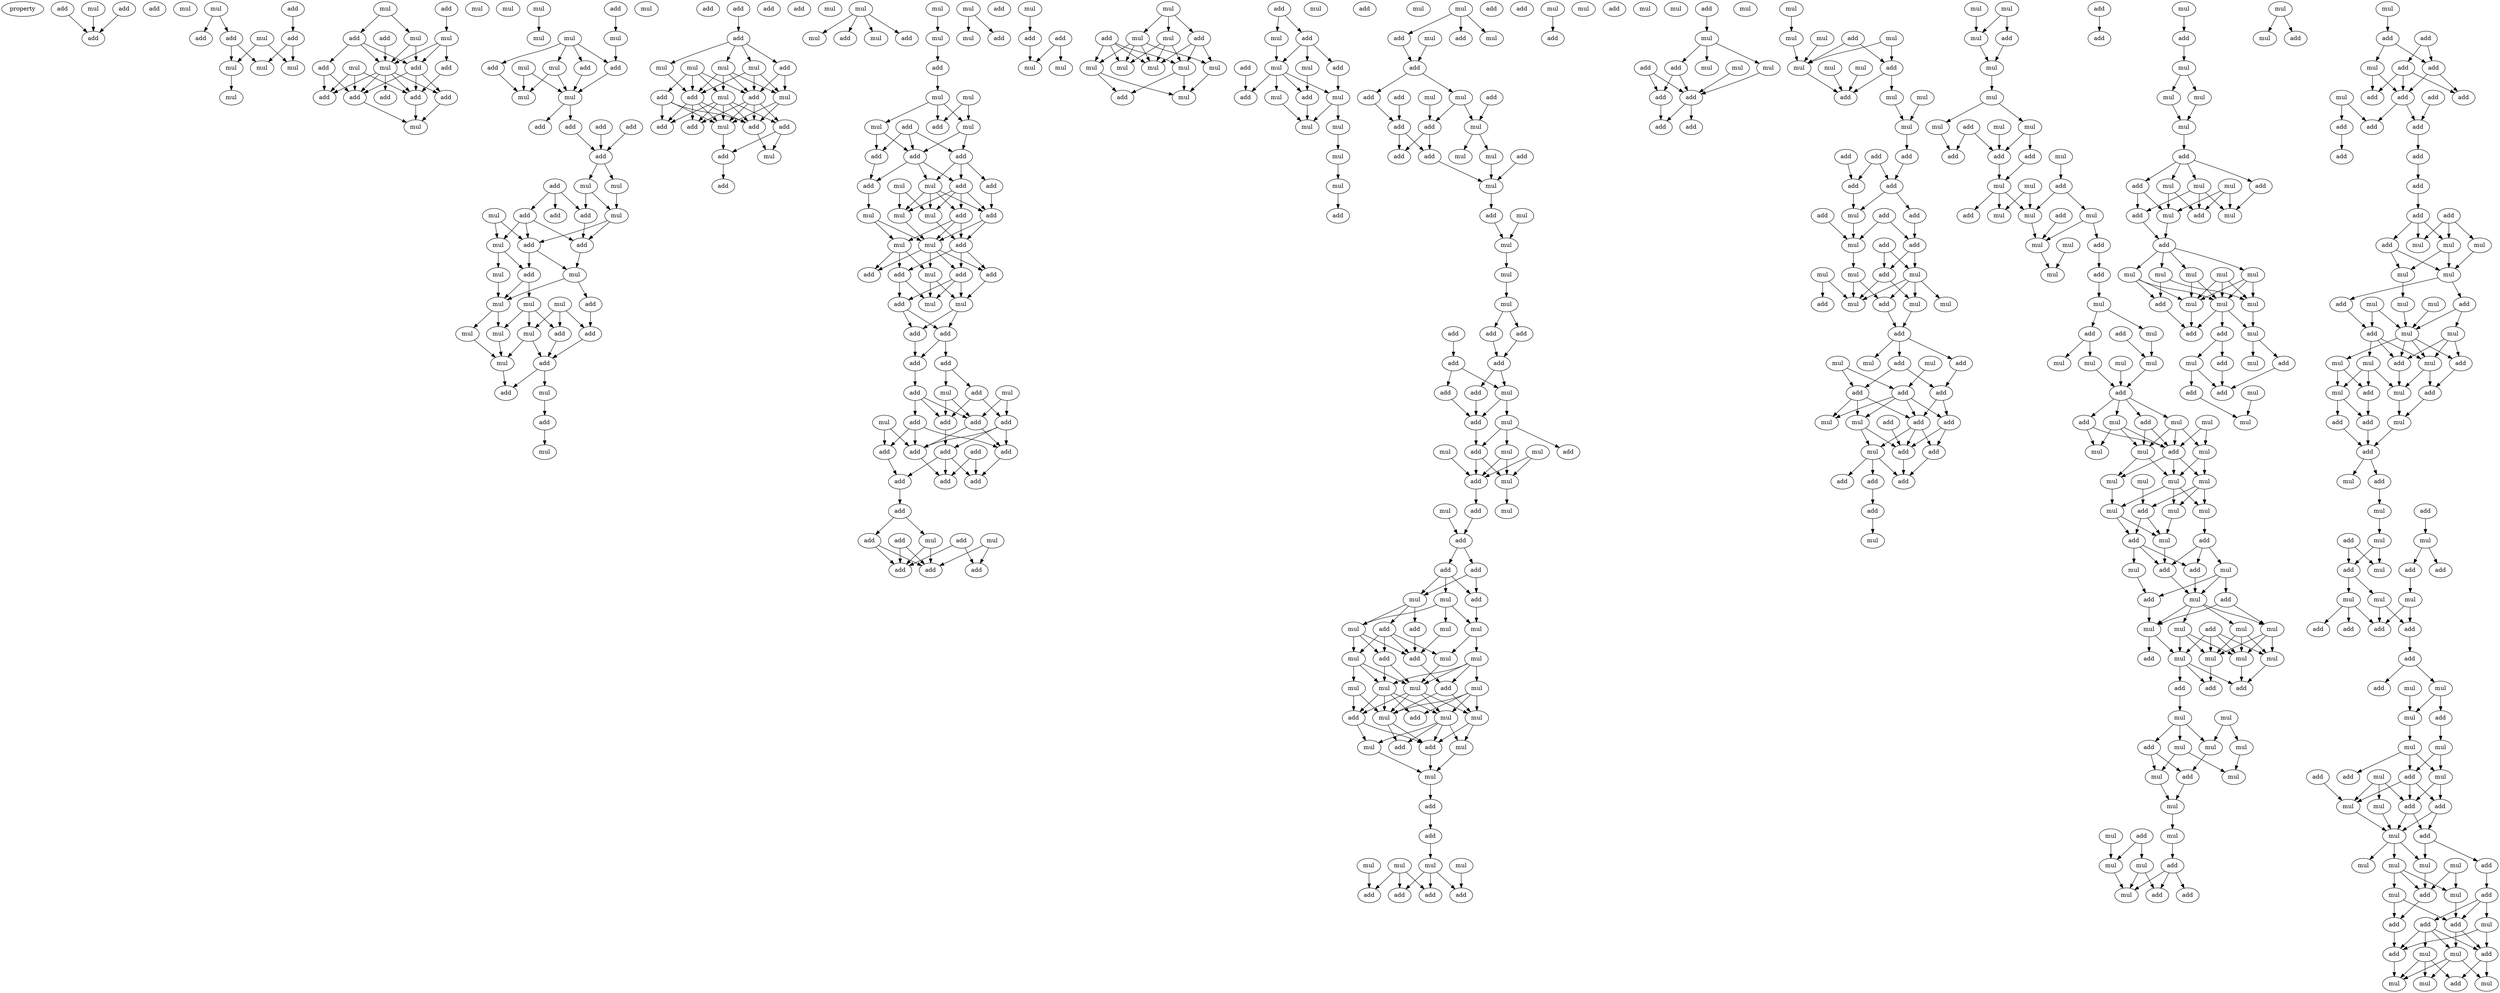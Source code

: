 digraph {
    node [fontcolor=black]
    property [mul=2,lf=1.3]
    0 [ label = add ];
    1 [ label = mul ];
    2 [ label = add ];
    3 [ label = add ];
    4 [ label = mul ];
    5 [ label = add ];
    6 [ label = mul ];
    7 [ label = add ];
    8 [ label = add ];
    9 [ label = add ];
    10 [ label = mul ];
    11 [ label = add ];
    12 [ label = mul ];
    13 [ label = mul ];
    14 [ label = mul ];
    15 [ label = mul ];
    16 [ label = add ];
    17 [ label = mul ];
    18 [ label = add ];
    19 [ label = add ];
    20 [ label = mul ];
    21 [ label = mul ];
    22 [ label = mul ];
    23 [ label = add ];
    24 [ label = add ];
    25 [ label = mul ];
    26 [ label = add ];
    27 [ label = add ];
    28 [ label = add ];
    29 [ label = add ];
    30 [ label = add ];
    31 [ label = add ];
    32 [ label = mul ];
    33 [ label = mul ];
    34 [ label = mul ];
    35 [ label = mul ];
    36 [ label = mul ];
    37 [ label = add ];
    38 [ label = mul ];
    39 [ label = mul ];
    40 [ label = add ];
    41 [ label = add ];
    42 [ label = add ];
    43 [ label = mul ];
    44 [ label = mul ];
    45 [ label = mul ];
    46 [ label = mul ];
    47 [ label = add ];
    48 [ label = add ];
    49 [ label = add ];
    50 [ label = add ];
    51 [ label = add ];
    52 [ label = add ];
    53 [ label = mul ];
    54 [ label = mul ];
    55 [ label = add ];
    56 [ label = mul ];
    57 [ label = mul ];
    58 [ label = add ];
    59 [ label = add ];
    60 [ label = mul ];
    61 [ label = add ];
    62 [ label = add ];
    63 [ label = mul ];
    64 [ label = add ];
    65 [ label = mul ];
    66 [ label = mul ];
    67 [ label = mul ];
    68 [ label = mul ];
    69 [ label = mul ];
    70 [ label = add ];
    71 [ label = add ];
    72 [ label = mul ];
    73 [ label = add ];
    74 [ label = mul ];
    75 [ label = mul ];
    76 [ label = mul ];
    77 [ label = add ];
    78 [ label = add ];
    79 [ label = mul ];
    80 [ label = add ];
    81 [ label = add ];
    82 [ label = add ];
    83 [ label = add ];
    84 [ label = mul ];
    85 [ label = add ];
    86 [ label = mul ];
    87 [ label = add ];
    88 [ label = add ];
    89 [ label = mul ];
    90 [ label = mul ];
    91 [ label = mul ];
    92 [ label = mul ];
    93 [ label = add ];
    94 [ label = mul ];
    95 [ label = add ];
    96 [ label = add ];
    97 [ label = mul ];
    98 [ label = mul ];
    99 [ label = add ];
    100 [ label = add ];
    101 [ label = add ];
    102 [ label = add ];
    103 [ label = add ];
    104 [ label = mul ];
    105 [ label = add ];
    106 [ label = mul ];
    107 [ label = mul ];
    108 [ label = add ];
    109 [ label = mul ];
    110 [ label = mul ];
    111 [ label = add ];
    112 [ label = mul ];
    113 [ label = mul ];
    114 [ label = mul ];
    115 [ label = add ];
    116 [ label = add ];
    117 [ label = mul ];
    118 [ label = mul ];
    119 [ label = mul ];
    120 [ label = add ];
    121 [ label = mul ];
    122 [ label = add ];
    123 [ label = add ];
    124 [ label = add ];
    125 [ label = add ];
    126 [ label = mul ];
    127 [ label = mul ];
    128 [ label = add ];
    129 [ label = add ];
    130 [ label = add ];
    131 [ label = add ];
    132 [ label = add ];
    133 [ label = mul ];
    134 [ label = mul ];
    135 [ label = mul ];
    136 [ label = mul ];
    137 [ label = add ];
    138 [ label = mul ];
    139 [ label = add ];
    140 [ label = mul ];
    141 [ label = add ];
    142 [ label = add ];
    143 [ label = add ];
    144 [ label = mul ];
    145 [ label = add ];
    146 [ label = mul ];
    147 [ label = add ];
    148 [ label = add ];
    149 [ label = add ];
    150 [ label = add ];
    151 [ label = add ];
    152 [ label = mul ];
    153 [ label = add ];
    154 [ label = add ];
    155 [ label = mul ];
    156 [ label = add ];
    157 [ label = add ];
    158 [ label = add ];
    159 [ label = mul ];
    160 [ label = add ];
    161 [ label = add ];
    162 [ label = add ];
    163 [ label = add ];
    164 [ label = add ];
    165 [ label = add ];
    166 [ label = add ];
    167 [ label = add ];
    168 [ label = add ];
    169 [ label = add ];
    170 [ label = add ];
    171 [ label = add ];
    172 [ label = mul ];
    173 [ label = mul ];
    174 [ label = add ];
    175 [ label = add ];
    176 [ label = add ];
    177 [ label = add ];
    178 [ label = mul ];
    179 [ label = add ];
    180 [ label = add ];
    181 [ label = mul ];
    182 [ label = mul ];
    183 [ label = mul ];
    184 [ label = add ];
    185 [ label = add ];
    186 [ label = mul ];
    187 [ label = mul ];
    188 [ label = mul ];
    189 [ label = mul ];
    190 [ label = mul ];
    191 [ label = mul ];
    192 [ label = mul ];
    193 [ label = add ];
    194 [ label = mul ];
    195 [ label = add ];
    196 [ label = mul ];
    197 [ label = add ];
    198 [ label = mul ];
    199 [ label = mul ];
    200 [ label = mul ];
    201 [ label = add ];
    202 [ label = add ];
    203 [ label = add ];
    204 [ label = add ];
    205 [ label = mul ];
    206 [ label = mul ];
    207 [ label = add ];
    208 [ label = mul ];
    209 [ label = mul ];
    210 [ label = mul ];
    211 [ label = mul ];
    212 [ label = mul ];
    213 [ label = add ];
    214 [ label = mul ];
    215 [ label = add ];
    216 [ label = add ];
    217 [ label = mul ];
    218 [ label = mul ];
    219 [ label = add ];
    220 [ label = add ];
    221 [ label = add ];
    222 [ label = mul ];
    223 [ label = mul ];
    224 [ label = add ];
    225 [ label = add ];
    226 [ label = add ];
    227 [ label = mul ];
    228 [ label = mul ];
    229 [ label = add ];
    230 [ label = mul ];
    231 [ label = add ];
    232 [ label = add ];
    233 [ label = mul ];
    234 [ label = add ];
    235 [ label = mul ];
    236 [ label = mul ];
    237 [ label = add ];
    238 [ label = add ];
    239 [ label = mul ];
    240 [ label = mul ];
    241 [ label = add ];
    242 [ label = add ];
    243 [ label = mul ];
    244 [ label = add ];
    245 [ label = mul ];
    246 [ label = add ];
    247 [ label = add ];
    248 [ label = add ];
    249 [ label = mul ];
    250 [ label = add ];
    251 [ label = add ];
    252 [ label = add ];
    253 [ label = mul ];
    254 [ label = mul ];
    255 [ label = mul ];
    256 [ label = add ];
    257 [ label = mul ];
    258 [ label = add ];
    259 [ label = add ];
    260 [ label = mul ];
    261 [ label = add ];
    262 [ label = add ];
    263 [ label = mul ];
    264 [ label = mul ];
    265 [ label = add ];
    266 [ label = add ];
    267 [ label = add ];
    268 [ label = mul ];
    269 [ label = mul ];
    270 [ label = add ];
    271 [ label = mul ];
    272 [ label = mul ];
    273 [ label = add ];
    274 [ label = add ];
    275 [ label = mul ];
    276 [ label = mul ];
    277 [ label = mul ];
    278 [ label = mul ];
    279 [ label = mul ];
    280 [ label = add ];
    281 [ label = add ];
    282 [ label = mul ];
    283 [ label = mul ];
    284 [ label = mul ];
    285 [ label = add ];
    286 [ label = mul ];
    287 [ label = add ];
    288 [ label = mul ];
    289 [ label = mul ];
    290 [ label = mul ];
    291 [ label = add ];
    292 [ label = mul ];
    293 [ label = add ];
    294 [ label = mul ];
    295 [ label = add ];
    296 [ label = mul ];
    297 [ label = mul ];
    298 [ label = add ];
    299 [ label = add ];
    300 [ label = mul ];
    301 [ label = mul ];
    302 [ label = mul ];
    303 [ label = mul ];
    304 [ label = add ];
    305 [ label = add ];
    306 [ label = add ];
    307 [ label = add ];
    308 [ label = add ];
    309 [ label = mul ];
    310 [ label = add ];
    311 [ label = mul ];
    312 [ label = add ];
    313 [ label = mul ];
    314 [ label = mul ];
    315 [ label = add ];
    316 [ label = add ];
    317 [ label = add ];
    318 [ label = add ];
    319 [ label = mul ];
    320 [ label = mul ];
    321 [ label = mul ];
    322 [ label = add ];
    323 [ label = mul ];
    324 [ label = mul ];
    325 [ label = add ];
    326 [ label = mul ];
    327 [ label = mul ];
    328 [ label = mul ];
    329 [ label = mul ];
    330 [ label = add ];
    331 [ label = mul ];
    332 [ label = mul ];
    333 [ label = add ];
    334 [ label = add ];
    335 [ label = add ];
    336 [ label = add ];
    337 [ label = add ];
    338 [ label = add ];
    339 [ label = add ];
    340 [ label = mul ];
    341 [ label = add ];
    342 [ label = mul ];
    343 [ label = add ];
    344 [ label = add ];
    345 [ label = mul ];
    346 [ label = mul ];
    347 [ label = add ];
    348 [ label = mul ];
    349 [ label = mul ];
    350 [ label = mul ];
    351 [ label = add ];
    352 [ label = mul ];
    353 [ label = add ];
    354 [ label = add ];
    355 [ label = mul ];
    356 [ label = mul ];
    357 [ label = add ];
    358 [ label = mul ];
    359 [ label = add ];
    360 [ label = add ];
    361 [ label = add ];
    362 [ label = add ];
    363 [ label = mul ];
    364 [ label = mul ];
    365 [ label = add ];
    366 [ label = add ];
    367 [ label = add ];
    368 [ label = add ];
    369 [ label = add ];
    370 [ label = mul ];
    371 [ label = add ];
    372 [ label = add ];
    373 [ label = add ];
    374 [ label = add ];
    375 [ label = mul ];
    376 [ label = mul ];
    377 [ label = mul ];
    378 [ label = add ];
    379 [ label = mul ];
    380 [ label = mul ];
    381 [ label = mul ];
    382 [ label = mul ];
    383 [ label = add ];
    384 [ label = mul ];
    385 [ label = mul ];
    386 [ label = add ];
    387 [ label = add ];
    388 [ label = mul ];
    389 [ label = add ];
    390 [ label = mul ];
    391 [ label = mul ];
    392 [ label = add ];
    393 [ label = add ];
    394 [ label = add ];
    395 [ label = mul ];
    396 [ label = mul ];
    397 [ label = mul ];
    398 [ label = add ];
    399 [ label = mul ];
    400 [ label = mul ];
    401 [ label = add ];
    402 [ label = mul ];
    403 [ label = mul ];
    404 [ label = mul ];
    405 [ label = add ];
    406 [ label = add ];
    407 [ label = mul ];
    408 [ label = mul ];
    409 [ label = mul ];
    410 [ label = mul ];
    411 [ label = add ];
    412 [ label = mul ];
    413 [ label = add ];
    414 [ label = mul ];
    415 [ label = add ];
    416 [ label = mul ];
    417 [ label = mul ];
    418 [ label = mul ];
    419 [ label = add ];
    420 [ label = mul ];
    421 [ label = mul ];
    422 [ label = mul ];
    423 [ label = mul ];
    424 [ label = mul ];
    425 [ label = add ];
    426 [ label = mul ];
    427 [ label = mul ];
    428 [ label = mul ];
    429 [ label = add ];
    430 [ label = add ];
    431 [ label = mul ];
    432 [ label = mul ];
    433 [ label = add ];
    434 [ label = mul ];
    435 [ label = add ];
    436 [ label = add ];
    437 [ label = mul ];
    438 [ label = add ];
    439 [ label = mul ];
    440 [ label = mul ];
    441 [ label = add ];
    442 [ label = mul ];
    443 [ label = mul ];
    444 [ label = mul ];
    445 [ label = mul ];
    446 [ label = mul ];
    447 [ label = mul ];
    448 [ label = add ];
    449 [ label = add ];
    450 [ label = add ];
    451 [ label = add ];
    452 [ label = mul ];
    453 [ label = mul ];
    454 [ label = mul ];
    455 [ label = add ];
    456 [ label = add ];
    457 [ label = mul ];
    458 [ label = mul ];
    459 [ label = add ];
    460 [ label = add ];
    461 [ label = mul ];
    462 [ label = mul ];
    463 [ label = mul ];
    464 [ label = mul ];
    465 [ label = mul ];
    466 [ label = add ];
    467 [ label = add ];
    468 [ label = mul ];
    469 [ label = mul ];
    470 [ label = mul ];
    471 [ label = add ];
    472 [ label = add ];
    473 [ label = mul ];
    474 [ label = add ];
    475 [ label = mul ];
    476 [ label = mul ];
    477 [ label = mul ];
    478 [ label = mul ];
    479 [ label = mul ];
    480 [ label = mul ];
    481 [ label = add ];
    482 [ label = add ];
    483 [ label = mul ];
    484 [ label = mul ];
    485 [ label = mul ];
    486 [ label = add ];
    487 [ label = add ];
    488 [ label = mul ];
    489 [ label = add ];
    490 [ label = add ];
    491 [ label = mul ];
    492 [ label = add ];
    493 [ label = mul ];
    494 [ label = mul ];
    495 [ label = mul ];
    496 [ label = mul ];
    497 [ label = mul ];
    498 [ label = mul ];
    499 [ label = mul ];
    500 [ label = mul ];
    501 [ label = add ];
    502 [ label = add ];
    503 [ label = mul ];
    504 [ label = add ];
    505 [ label = add ];
    506 [ label = mul ];
    507 [ label = add ];
    508 [ label = mul ];
    509 [ label = add ];
    510 [ label = mul ];
    511 [ label = add ];
    512 [ label = mul ];
    513 [ label = mul ];
    514 [ label = add ];
    515 [ label = add ];
    516 [ label = mul ];
    517 [ label = add ];
    518 [ label = add ];
    519 [ label = add ];
    520 [ label = add ];
    521 [ label = add ];
    522 [ label = add ];
    523 [ label = mul ];
    524 [ label = add ];
    525 [ label = add ];
    526 [ label = add ];
    527 [ label = add ];
    528 [ label = add ];
    529 [ label = add ];
    530 [ label = add ];
    531 [ label = add ];
    532 [ label = mul ];
    533 [ label = add ];
    534 [ label = mul ];
    535 [ label = mul ];
    536 [ label = mul ];
    537 [ label = mul ];
    538 [ label = mul ];
    539 [ label = add ];
    540 [ label = mul ];
    541 [ label = add ];
    542 [ label = mul ];
    543 [ label = mul ];
    544 [ label = add ];
    545 [ label = mul ];
    546 [ label = add ];
    547 [ label = mul ];
    548 [ label = add ];
    549 [ label = mul ];
    550 [ label = mul ];
    551 [ label = add ];
    552 [ label = mul ];
    553 [ label = mul ];
    554 [ label = add ];
    555 [ label = add ];
    556 [ label = add ];
    557 [ label = mul ];
    558 [ label = add ];
    559 [ label = mul ];
    560 [ label = add ];
    561 [ label = mul ];
    562 [ label = add ];
    563 [ label = mul ];
    564 [ label = add ];
    565 [ label = mul ];
    566 [ label = add ];
    567 [ label = add ];
    568 [ label = mul ];
    569 [ label = add ];
    570 [ label = mul ];
    571 [ label = mul ];
    572 [ label = mul ];
    573 [ label = add ];
    574 [ label = add ];
    575 [ label = add ];
    576 [ label = add ];
    577 [ label = add ];
    578 [ label = mul ];
    579 [ label = mul ];
    580 [ label = add ];
    581 [ label = add ];
    582 [ label = mul ];
    583 [ label = mul ];
    584 [ label = mul ];
    585 [ label = add ];
    586 [ label = mul ];
    587 [ label = mul ];
    588 [ label = add ];
    589 [ label = add ];
    590 [ label = add ];
    591 [ label = mul ];
    592 [ label = mul ];
    593 [ label = add ];
    594 [ label = mul ];
    595 [ label = add ];
    596 [ label = mul ];
    597 [ label = mul ];
    598 [ label = mul ];
    599 [ label = mul ];
    600 [ label = add ];
    601 [ label = add ];
    602 [ label = mul ];
    603 [ label = mul ];
    604 [ label = add ];
    605 [ label = add ];
    606 [ label = add ];
    607 [ label = add ];
    608 [ label = mul ];
    609 [ label = add ];
    610 [ label = mul ];
    611 [ label = add ];
    612 [ label = mul ];
    613 [ label = add ];
    614 [ label = mul ];
    615 [ label = mul ];
    616 [ label = mul ];
    0 -> 5 [ name = 0 ];
    1 -> 5 [ name = 1 ];
    2 -> 5 [ name = 2 ];
    6 -> 8 [ name = 3 ];
    6 -> 11 [ name = 4 ];
    7 -> 9 [ name = 5 ];
    8 -> 13 [ name = 6 ];
    8 -> 14 [ name = 7 ];
    9 -> 12 [ name = 8 ];
    9 -> 13 [ name = 9 ];
    10 -> 12 [ name = 10 ];
    10 -> 14 [ name = 11 ];
    14 -> 15 [ name = 12 ];
    16 -> 21 [ name = 13 ];
    17 -> 19 [ name = 14 ];
    17 -> 20 [ name = 15 ];
    18 -> 25 [ name = 16 ];
    19 -> 24 [ name = 17 ];
    19 -> 25 [ name = 18 ];
    19 -> 26 [ name = 19 ];
    20 -> 24 [ name = 20 ];
    20 -> 25 [ name = 21 ];
    21 -> 23 [ name = 22 ];
    21 -> 24 [ name = 23 ];
    21 -> 25 [ name = 24 ];
    22 -> 27 [ name = 25 ];
    22 -> 28 [ name = 26 ];
    22 -> 31 [ name = 27 ];
    23 -> 31 [ name = 28 ];
    24 -> 28 [ name = 29 ];
    24 -> 30 [ name = 30 ];
    24 -> 31 [ name = 31 ];
    25 -> 27 [ name = 32 ];
    25 -> 28 [ name = 33 ];
    25 -> 29 [ name = 34 ];
    25 -> 30 [ name = 35 ];
    25 -> 31 [ name = 36 ];
    26 -> 27 [ name = 37 ];
    26 -> 28 [ name = 38 ];
    28 -> 32 [ name = 39 ];
    30 -> 32 [ name = 40 ];
    31 -> 32 [ name = 41 ];
    35 -> 36 [ name = 42 ];
    37 -> 39 [ name = 43 ];
    38 -> 40 [ name = 44 ];
    38 -> 41 [ name = 45 ];
    38 -> 42 [ name = 46 ];
    38 -> 43 [ name = 47 ];
    39 -> 40 [ name = 48 ];
    40 -> 45 [ name = 49 ];
    41 -> 45 [ name = 50 ];
    42 -> 46 [ name = 51 ];
    43 -> 45 [ name = 52 ];
    43 -> 46 [ name = 53 ];
    44 -> 45 [ name = 54 ];
    44 -> 46 [ name = 55 ];
    45 -> 48 [ name = 56 ];
    45 -> 49 [ name = 57 ];
    47 -> 51 [ name = 58 ];
    49 -> 51 [ name = 59 ];
    50 -> 51 [ name = 60 ];
    51 -> 53 [ name = 61 ];
    51 -> 54 [ name = 62 ];
    52 -> 55 [ name = 63 ];
    52 -> 58 [ name = 64 ];
    52 -> 59 [ name = 65 ];
    53 -> 55 [ name = 66 ];
    53 -> 57 [ name = 67 ];
    54 -> 57 [ name = 68 ];
    55 -> 62 [ name = 69 ];
    56 -> 60 [ name = 70 ];
    56 -> 61 [ name = 71 ];
    57 -> 61 [ name = 72 ];
    57 -> 62 [ name = 73 ];
    58 -> 60 [ name = 74 ];
    58 -> 61 [ name = 75 ];
    58 -> 62 [ name = 76 ];
    60 -> 64 [ name = 77 ];
    60 -> 65 [ name = 78 ];
    61 -> 64 [ name = 79 ];
    61 -> 66 [ name = 80 ];
    62 -> 66 [ name = 81 ];
    64 -> 68 [ name = 82 ];
    64 -> 69 [ name = 83 ];
    65 -> 68 [ name = 84 ];
    66 -> 68 [ name = 85 ];
    66 -> 70 [ name = 86 ];
    67 -> 71 [ name = 87 ];
    67 -> 73 [ name = 88 ];
    67 -> 75 [ name = 89 ];
    68 -> 72 [ name = 90 ];
    68 -> 74 [ name = 91 ];
    69 -> 73 [ name = 92 ];
    69 -> 74 [ name = 93 ];
    69 -> 75 [ name = 94 ];
    70 -> 71 [ name = 95 ];
    71 -> 77 [ name = 96 ];
    72 -> 76 [ name = 97 ];
    73 -> 77 [ name = 98 ];
    74 -> 76 [ name = 99 ];
    75 -> 76 [ name = 100 ];
    75 -> 77 [ name = 101 ];
    76 -> 78 [ name = 102 ];
    77 -> 78 [ name = 103 ];
    77 -> 79 [ name = 104 ];
    79 -> 81 [ name = 105 ];
    81 -> 84 [ name = 106 ];
    82 -> 87 [ name = 107 ];
    87 -> 88 [ name = 108 ];
    87 -> 89 [ name = 109 ];
    87 -> 90 [ name = 110 ];
    87 -> 92 [ name = 111 ];
    88 -> 95 [ name = 112 ];
    88 -> 97 [ name = 113 ];
    89 -> 93 [ name = 114 ];
    89 -> 94 [ name = 115 ];
    89 -> 95 [ name = 116 ];
    89 -> 97 [ name = 117 ];
    90 -> 93 [ name = 118 ];
    91 -> 93 [ name = 119 ];
    91 -> 94 [ name = 120 ];
    91 -> 95 [ name = 121 ];
    91 -> 96 [ name = 122 ];
    92 -> 93 [ name = 123 ];
    92 -> 95 [ name = 124 ];
    92 -> 97 [ name = 125 ];
    93 -> 98 [ name = 126 ];
    93 -> 99 [ name = 127 ];
    93 -> 100 [ name = 128 ];
    93 -> 102 [ name = 129 ];
    94 -> 98 [ name = 130 ];
    94 -> 99 [ name = 131 ];
    94 -> 100 [ name = 132 ];
    94 -> 101 [ name = 133 ];
    94 -> 102 [ name = 134 ];
    95 -> 98 [ name = 135 ];
    95 -> 99 [ name = 136 ];
    95 -> 101 [ name = 137 ];
    95 -> 102 [ name = 138 ];
    96 -> 98 [ name = 139 ];
    96 -> 99 [ name = 140 ];
    96 -> 100 [ name = 141 ];
    97 -> 98 [ name = 142 ];
    97 -> 99 [ name = 143 ];
    98 -> 103 [ name = 144 ];
    99 -> 104 [ name = 145 ];
    101 -> 103 [ name = 146 ];
    101 -> 104 [ name = 147 ];
    103 -> 105 [ name = 148 ];
    106 -> 107 [ name = 149 ];
    106 -> 108 [ name = 150 ];
    106 -> 110 [ name = 151 ];
    106 -> 111 [ name = 152 ];
    109 -> 113 [ name = 153 ];
    112 -> 114 [ name = 154 ];
    112 -> 115 [ name = 155 ];
    113 -> 116 [ name = 156 ];
    116 -> 117 [ name = 157 ];
    117 -> 119 [ name = 158 ];
    117 -> 121 [ name = 159 ];
    117 -> 122 [ name = 160 ];
    118 -> 121 [ name = 161 ];
    118 -> 122 [ name = 162 ];
    119 -> 123 [ name = 163 ];
    119 -> 125 [ name = 164 ];
    120 -> 123 [ name = 165 ];
    120 -> 124 [ name = 166 ];
    120 -> 125 [ name = 167 ];
    121 -> 124 [ name = 168 ];
    121 -> 125 [ name = 169 ];
    123 -> 130 [ name = 170 ];
    124 -> 126 [ name = 171 ];
    124 -> 128 [ name = 172 ];
    124 -> 129 [ name = 173 ];
    125 -> 126 [ name = 174 ];
    125 -> 129 [ name = 175 ];
    125 -> 130 [ name = 176 ];
    126 -> 131 [ name = 177 ];
    126 -> 132 [ name = 178 ];
    126 -> 134 [ name = 179 ];
    126 -> 135 [ name = 180 ];
    127 -> 134 [ name = 181 ];
    127 -> 135 [ name = 182 ];
    128 -> 132 [ name = 183 ];
    129 -> 131 [ name = 184 ];
    129 -> 132 [ name = 185 ];
    129 -> 134 [ name = 186 ];
    129 -> 135 [ name = 187 ];
    130 -> 133 [ name = 188 ];
    131 -> 136 [ name = 189 ];
    131 -> 137 [ name = 190 ];
    131 -> 138 [ name = 191 ];
    132 -> 137 [ name = 192 ];
    132 -> 138 [ name = 193 ];
    133 -> 136 [ name = 194 ];
    133 -> 138 [ name = 195 ];
    134 -> 137 [ name = 196 ];
    135 -> 138 [ name = 197 ];
    136 -> 140 [ name = 198 ];
    136 -> 141 [ name = 199 ];
    136 -> 142 [ name = 200 ];
    137 -> 139 [ name = 201 ];
    137 -> 141 [ name = 202 ];
    137 -> 143 [ name = 203 ];
    138 -> 139 [ name = 204 ];
    138 -> 140 [ name = 205 ];
    138 -> 142 [ name = 206 ];
    138 -> 143 [ name = 207 ];
    139 -> 144 [ name = 208 ];
    139 -> 145 [ name = 209 ];
    139 -> 146 [ name = 210 ];
    140 -> 144 [ name = 211 ];
    140 -> 146 [ name = 212 ];
    141 -> 144 [ name = 213 ];
    141 -> 145 [ name = 214 ];
    143 -> 146 [ name = 215 ];
    145 -> 147 [ name = 216 ];
    145 -> 148 [ name = 217 ];
    146 -> 147 [ name = 218 ];
    146 -> 148 [ name = 219 ];
    147 -> 151 [ name = 220 ];
    148 -> 150 [ name = 221 ];
    148 -> 151 [ name = 222 ];
    150 -> 152 [ name = 223 ];
    150 -> 153 [ name = 224 ];
    151 -> 154 [ name = 225 ];
    152 -> 156 [ name = 226 ];
    152 -> 160 [ name = 227 ];
    153 -> 157 [ name = 228 ];
    153 -> 160 [ name = 229 ];
    154 -> 156 [ name = 230 ];
    154 -> 158 [ name = 231 ];
    154 -> 160 [ name = 232 ];
    155 -> 156 [ name = 233 ];
    155 -> 157 [ name = 234 ];
    156 -> 161 [ name = 235 ];
    156 -> 165 [ name = 236 ];
    157 -> 161 [ name = 237 ];
    157 -> 162 [ name = 238 ];
    157 -> 165 [ name = 239 ];
    158 -> 161 [ name = 240 ];
    158 -> 163 [ name = 241 ];
    158 -> 165 [ name = 242 ];
    159 -> 161 [ name = 243 ];
    159 -> 163 [ name = 244 ];
    160 -> 162 [ name = 245 ];
    161 -> 166 [ name = 246 ];
    162 -> 166 [ name = 247 ];
    162 -> 167 [ name = 248 ];
    162 -> 168 [ name = 249 ];
    163 -> 167 [ name = 250 ];
    164 -> 166 [ name = 251 ];
    164 -> 168 [ name = 252 ];
    165 -> 168 [ name = 253 ];
    167 -> 169 [ name = 254 ];
    169 -> 171 [ name = 255 ];
    169 -> 173 [ name = 256 ];
    170 -> 175 [ name = 257 ];
    170 -> 177 [ name = 258 ];
    171 -> 175 [ name = 259 ];
    171 -> 176 [ name = 260 ];
    172 -> 176 [ name = 261 ];
    172 -> 177 [ name = 262 ];
    173 -> 175 [ name = 263 ];
    173 -> 176 [ name = 264 ];
    174 -> 175 [ name = 265 ];
    174 -> 176 [ name = 266 ];
    178 -> 180 [ name = 267 ];
    179 -> 181 [ name = 268 ];
    179 -> 182 [ name = 269 ];
    180 -> 181 [ name = 270 ];
    183 -> 184 [ name = 271 ];
    183 -> 186 [ name = 272 ];
    183 -> 187 [ name = 273 ];
    184 -> 188 [ name = 274 ];
    184 -> 191 [ name = 275 ];
    184 -> 192 [ name = 276 ];
    185 -> 189 [ name = 277 ];
    185 -> 190 [ name = 278 ];
    185 -> 191 [ name = 279 ];
    185 -> 192 [ name = 280 ];
    186 -> 190 [ name = 281 ];
    186 -> 191 [ name = 282 ];
    186 -> 192 [ name = 283 ];
    187 -> 188 [ name = 284 ];
    187 -> 189 [ name = 285 ];
    187 -> 190 [ name = 286 ];
    187 -> 191 [ name = 287 ];
    188 -> 194 [ name = 288 ];
    189 -> 193 [ name = 289 ];
    189 -> 194 [ name = 290 ];
    192 -> 193 [ name = 291 ];
    192 -> 194 [ name = 292 ];
    195 -> 197 [ name = 293 ];
    195 -> 198 [ name = 294 ];
    197 -> 199 [ name = 295 ];
    197 -> 200 [ name = 296 ];
    197 -> 202 [ name = 297 ];
    198 -> 199 [ name = 298 ];
    199 -> 204 [ name = 299 ];
    199 -> 205 [ name = 300 ];
    199 -> 206 [ name = 301 ];
    199 -> 207 [ name = 302 ];
    200 -> 207 [ name = 303 ];
    201 -> 204 [ name = 304 ];
    202 -> 206 [ name = 305 ];
    205 -> 210 [ name = 306 ];
    206 -> 208 [ name = 307 ];
    206 -> 210 [ name = 308 ];
    207 -> 210 [ name = 309 ];
    208 -> 211 [ name = 310 ];
    211 -> 212 [ name = 311 ];
    212 -> 213 [ name = 312 ];
    214 -> 215 [ name = 313 ];
    214 -> 216 [ name = 314 ];
    214 -> 218 [ name = 315 ];
    215 -> 219 [ name = 316 ];
    217 -> 219 [ name = 317 ];
    219 -> 223 [ name = 318 ];
    219 -> 224 [ name = 319 ];
    220 -> 227 [ name = 320 ];
    221 -> 226 [ name = 321 ];
    222 -> 225 [ name = 322 ];
    223 -> 225 [ name = 323 ];
    223 -> 227 [ name = 324 ];
    224 -> 226 [ name = 325 ];
    225 -> 231 [ name = 326 ];
    225 -> 232 [ name = 327 ];
    226 -> 231 [ name = 328 ];
    226 -> 232 [ name = 329 ];
    227 -> 228 [ name = 330 ];
    227 -> 230 [ name = 331 ];
    228 -> 233 [ name = 332 ];
    229 -> 233 [ name = 333 ];
    231 -> 233 [ name = 334 ];
    233 -> 234 [ name = 335 ];
    234 -> 236 [ name = 336 ];
    235 -> 236 [ name = 337 ];
    236 -> 239 [ name = 338 ];
    239 -> 240 [ name = 339 ];
    240 -> 242 [ name = 340 ];
    240 -> 244 [ name = 341 ];
    241 -> 246 [ name = 342 ];
    242 -> 248 [ name = 343 ];
    243 -> 247 [ name = 344 ];
    244 -> 248 [ name = 345 ];
    246 -> 249 [ name = 346 ];
    246 -> 251 [ name = 347 ];
    248 -> 249 [ name = 348 ];
    248 -> 250 [ name = 349 ];
    249 -> 252 [ name = 350 ];
    249 -> 253 [ name = 351 ];
    250 -> 252 [ name = 352 ];
    251 -> 252 [ name = 353 ];
    252 -> 256 [ name = 354 ];
    253 -> 255 [ name = 355 ];
    253 -> 256 [ name = 356 ];
    253 -> 258 [ name = 357 ];
    254 -> 259 [ name = 358 ];
    254 -> 260 [ name = 359 ];
    255 -> 259 [ name = 360 ];
    255 -> 260 [ name = 361 ];
    256 -> 259 [ name = 362 ];
    256 -> 260 [ name = 363 ];
    257 -> 259 [ name = 364 ];
    259 -> 262 [ name = 365 ];
    260 -> 264 [ name = 366 ];
    262 -> 265 [ name = 367 ];
    263 -> 265 [ name = 368 ];
    265 -> 266 [ name = 369 ];
    265 -> 267 [ name = 370 ];
    266 -> 269 [ name = 371 ];
    266 -> 270 [ name = 372 ];
    266 -> 271 [ name = 373 ];
    267 -> 269 [ name = 374 ];
    267 -> 270 [ name = 375 ];
    269 -> 273 [ name = 376 ];
    269 -> 274 [ name = 377 ];
    269 -> 275 [ name = 378 ];
    270 -> 272 [ name = 379 ];
    271 -> 272 [ name = 380 ];
    271 -> 275 [ name = 381 ];
    271 -> 276 [ name = 382 ];
    272 -> 278 [ name = 383 ];
    272 -> 279 [ name = 384 ];
    273 -> 277 [ name = 385 ];
    273 -> 279 [ name = 386 ];
    273 -> 280 [ name = 387 ];
    273 -> 281 [ name = 388 ];
    274 -> 280 [ name = 389 ];
    275 -> 277 [ name = 390 ];
    275 -> 280 [ name = 391 ];
    275 -> 281 [ name = 392 ];
    276 -> 280 [ name = 393 ];
    277 -> 282 [ name = 394 ];
    277 -> 283 [ name = 395 ];
    277 -> 284 [ name = 396 ];
    278 -> 283 [ name = 397 ];
    278 -> 284 [ name = 398 ];
    278 -> 285 [ name = 399 ];
    278 -> 286 [ name = 400 ];
    279 -> 283 [ name = 401 ];
    280 -> 285 [ name = 402 ];
    281 -> 283 [ name = 403 ];
    281 -> 284 [ name = 404 ];
    282 -> 288 [ name = 405 ];
    282 -> 291 [ name = 406 ];
    283 -> 288 [ name = 407 ];
    283 -> 289 [ name = 408 ];
    283 -> 290 [ name = 409 ];
    283 -> 291 [ name = 410 ];
    284 -> 287 [ name = 411 ];
    284 -> 288 [ name = 412 ];
    284 -> 290 [ name = 413 ];
    284 -> 291 [ name = 414 ];
    285 -> 288 [ name = 415 ];
    285 -> 289 [ name = 416 ];
    286 -> 287 [ name = 417 ];
    286 -> 288 [ name = 418 ];
    286 -> 289 [ name = 419 ];
    286 -> 290 [ name = 420 ];
    288 -> 293 [ name = 421 ];
    288 -> 295 [ name = 422 ];
    289 -> 292 [ name = 423 ];
    289 -> 293 [ name = 424 ];
    290 -> 292 [ name = 425 ];
    290 -> 293 [ name = 426 ];
    290 -> 294 [ name = 427 ];
    290 -> 295 [ name = 428 ];
    291 -> 293 [ name = 429 ];
    291 -> 294 [ name = 430 ];
    292 -> 296 [ name = 431 ];
    293 -> 296 [ name = 432 ];
    294 -> 296 [ name = 433 ];
    296 -> 298 [ name = 434 ];
    298 -> 299 [ name = 435 ];
    299 -> 301 [ name = 436 ];
    300 -> 304 [ name = 437 ];
    300 -> 305 [ name = 438 ];
    300 -> 307 [ name = 439 ];
    301 -> 305 [ name = 440 ];
    301 -> 306 [ name = 441 ];
    301 -> 307 [ name = 442 ];
    302 -> 304 [ name = 443 ];
    303 -> 306 [ name = 444 ];
    308 -> 309 [ name = 445 ];
    309 -> 310 [ name = 446 ];
    309 -> 311 [ name = 447 ];
    309 -> 314 [ name = 448 ];
    310 -> 315 [ name = 449 ];
    310 -> 316 [ name = 450 ];
    312 -> 315 [ name = 451 ];
    312 -> 316 [ name = 452 ];
    313 -> 316 [ name = 453 ];
    314 -> 316 [ name = 454 ];
    315 -> 317 [ name = 455 ];
    316 -> 317 [ name = 456 ];
    316 -> 318 [ name = 457 ];
    320 -> 321 [ name = 458 ];
    321 -> 326 [ name = 459 ];
    322 -> 325 [ name = 460 ];
    322 -> 326 [ name = 461 ];
    323 -> 325 [ name = 462 ];
    323 -> 326 [ name = 463 ];
    324 -> 326 [ name = 464 ];
    325 -> 330 [ name = 465 ];
    325 -> 331 [ name = 466 ];
    326 -> 330 [ name = 467 ];
    327 -> 330 [ name = 468 ];
    328 -> 330 [ name = 469 ];
    329 -> 332 [ name = 470 ];
    331 -> 332 [ name = 471 ];
    332 -> 334 [ name = 472 ];
    333 -> 336 [ name = 473 ];
    333 -> 337 [ name = 474 ];
    334 -> 337 [ name = 475 ];
    335 -> 336 [ name = 476 ];
    336 -> 340 [ name = 477 ];
    337 -> 339 [ name = 478 ];
    337 -> 340 [ name = 479 ];
    338 -> 342 [ name = 480 ];
    339 -> 343 [ name = 481 ];
    340 -> 342 [ name = 482 ];
    341 -> 342 [ name = 483 ];
    341 -> 343 [ name = 484 ];
    342 -> 348 [ name = 485 ];
    343 -> 345 [ name = 486 ];
    343 -> 347 [ name = 487 ];
    344 -> 345 [ name = 488 ];
    344 -> 347 [ name = 489 ];
    345 -> 349 [ name = 490 ];
    345 -> 350 [ name = 491 ];
    345 -> 351 [ name = 492 ];
    345 -> 352 [ name = 493 ];
    346 -> 350 [ name = 494 ];
    346 -> 353 [ name = 495 ];
    347 -> 349 [ name = 496 ];
    347 -> 350 [ name = 497 ];
    348 -> 350 [ name = 498 ];
    348 -> 351 [ name = 499 ];
    349 -> 354 [ name = 500 ];
    351 -> 354 [ name = 501 ];
    354 -> 356 [ name = 502 ];
    354 -> 357 [ name = 503 ];
    354 -> 359 [ name = 504 ];
    355 -> 361 [ name = 505 ];
    355 -> 362 [ name = 506 ];
    357 -> 360 [ name = 507 ];
    357 -> 361 [ name = 508 ];
    358 -> 362 [ name = 509 ];
    359 -> 360 [ name = 510 ];
    360 -> 365 [ name = 511 ];
    360 -> 366 [ name = 512 ];
    361 -> 363 [ name = 513 ];
    361 -> 364 [ name = 514 ];
    361 -> 365 [ name = 515 ];
    362 -> 363 [ name = 516 ];
    362 -> 364 [ name = 517 ];
    362 -> 365 [ name = 518 ];
    362 -> 366 [ name = 519 ];
    363 -> 368 [ name = 520 ];
    363 -> 370 [ name = 521 ];
    365 -> 368 [ name = 522 ];
    365 -> 369 [ name = 523 ];
    365 -> 370 [ name = 524 ];
    366 -> 368 [ name = 525 ];
    366 -> 369 [ name = 526 ];
    367 -> 368 [ name = 527 ];
    368 -> 371 [ name = 528 ];
    369 -> 371 [ name = 529 ];
    370 -> 371 [ name = 530 ];
    370 -> 372 [ name = 531 ];
    370 -> 373 [ name = 532 ];
    372 -> 374 [ name = 533 ];
    374 -> 375 [ name = 534 ];
    376 -> 379 [ name = 535 ];
    377 -> 378 [ name = 536 ];
    377 -> 379 [ name = 537 ];
    378 -> 380 [ name = 538 ];
    379 -> 380 [ name = 539 ];
    380 -> 381 [ name = 540 ];
    381 -> 382 [ name = 541 ];
    381 -> 385 [ name = 542 ];
    382 -> 389 [ name = 543 ];
    383 -> 386 [ name = 544 ];
    383 -> 389 [ name = 545 ];
    384 -> 386 [ name = 546 ];
    385 -> 386 [ name = 547 ];
    385 -> 387 [ name = 548 ];
    386 -> 390 [ name = 549 ];
    387 -> 390 [ name = 550 ];
    388 -> 392 [ name = 551 ];
    390 -> 393 [ name = 552 ];
    390 -> 395 [ name = 553 ];
    390 -> 396 [ name = 554 ];
    391 -> 395 [ name = 555 ];
    391 -> 396 [ name = 556 ];
    392 -> 395 [ name = 557 ];
    392 -> 397 [ name = 558 ];
    394 -> 399 [ name = 559 ];
    395 -> 399 [ name = 560 ];
    397 -> 398 [ name = 561 ];
    397 -> 399 [ name = 562 ];
    398 -> 401 [ name = 563 ];
    399 -> 402 [ name = 564 ];
    400 -> 402 [ name = 565 ];
    401 -> 403 [ name = 566 ];
    403 -> 404 [ name = 567 ];
    403 -> 405 [ name = 568 ];
    404 -> 409 [ name = 569 ];
    405 -> 407 [ name = 570 ];
    405 -> 408 [ name = 571 ];
    406 -> 409 [ name = 572 ];
    408 -> 411 [ name = 573 ];
    409 -> 411 [ name = 574 ];
    410 -> 411 [ name = 575 ];
    411 -> 413 [ name = 576 ];
    411 -> 414 [ name = 577 ];
    411 -> 415 [ name = 578 ];
    411 -> 416 [ name = 579 ];
    412 -> 417 [ name = 580 ];
    412 -> 419 [ name = 581 ];
    413 -> 418 [ name = 582 ];
    413 -> 419 [ name = 583 ];
    414 -> 418 [ name = 584 ];
    414 -> 419 [ name = 585 ];
    414 -> 420 [ name = 586 ];
    415 -> 419 [ name = 587 ];
    415 -> 420 [ name = 588 ];
    416 -> 417 [ name = 589 ];
    416 -> 418 [ name = 590 ];
    416 -> 419 [ name = 591 ];
    417 -> 422 [ name = 592 ];
    417 -> 423 [ name = 593 ];
    418 -> 421 [ name = 594 ];
    418 -> 423 [ name = 595 ];
    419 -> 421 [ name = 596 ];
    419 -> 422 [ name = 597 ];
    419 -> 423 [ name = 598 ];
    421 -> 428 [ name = 599 ];
    422 -> 425 [ name = 600 ];
    422 -> 426 [ name = 601 ];
    422 -> 427 [ name = 602 ];
    423 -> 426 [ name = 603 ];
    423 -> 427 [ name = 604 ];
    423 -> 428 [ name = 605 ];
    424 -> 425 [ name = 606 ];
    425 -> 429 [ name = 607 ];
    425 -> 431 [ name = 608 ];
    426 -> 430 [ name = 609 ];
    427 -> 431 [ name = 610 ];
    428 -> 429 [ name = 611 ];
    428 -> 431 [ name = 612 ];
    429 -> 432 [ name = 613 ];
    429 -> 433 [ name = 614 ];
    429 -> 435 [ name = 615 ];
    430 -> 433 [ name = 616 ];
    430 -> 434 [ name = 617 ];
    430 -> 435 [ name = 618 ];
    431 -> 433 [ name = 619 ];
    432 -> 438 [ name = 620 ];
    433 -> 437 [ name = 621 ];
    434 -> 436 [ name = 622 ];
    434 -> 437 [ name = 623 ];
    434 -> 438 [ name = 624 ];
    435 -> 437 [ name = 625 ];
    436 -> 439 [ name = 626 ];
    436 -> 442 [ name = 627 ];
    437 -> 439 [ name = 628 ];
    437 -> 440 [ name = 629 ];
    437 -> 442 [ name = 630 ];
    437 -> 443 [ name = 631 ];
    438 -> 439 [ name = 632 ];
    439 -> 444 [ name = 633 ];
    439 -> 448 [ name = 634 ];
    440 -> 444 [ name = 635 ];
    440 -> 446 [ name = 636 ];
    440 -> 447 [ name = 637 ];
    441 -> 444 [ name = 638 ];
    441 -> 445 [ name = 639 ];
    441 -> 446 [ name = 640 ];
    441 -> 447 [ name = 641 ];
    442 -> 445 [ name = 642 ];
    442 -> 446 [ name = 643 ];
    442 -> 447 [ name = 644 ];
    443 -> 445 [ name = 645 ];
    443 -> 446 [ name = 646 ];
    443 -> 447 [ name = 647 ];
    444 -> 449 [ name = 648 ];
    444 -> 450 [ name = 649 ];
    444 -> 451 [ name = 650 ];
    445 -> 449 [ name = 651 ];
    446 -> 450 [ name = 652 ];
    447 -> 449 [ name = 653 ];
    451 -> 453 [ name = 654 ];
    452 -> 454 [ name = 655 ];
    452 -> 458 [ name = 656 ];
    453 -> 454 [ name = 657 ];
    453 -> 456 [ name = 658 ];
    453 -> 457 [ name = 659 ];
    454 -> 460 [ name = 660 ];
    455 -> 459 [ name = 661 ];
    456 -> 460 [ name = 662 ];
    456 -> 461 [ name = 663 ];
    457 -> 461 [ name = 664 ];
    457 -> 462 [ name = 665 ];
    458 -> 462 [ name = 666 ];
    460 -> 463 [ name = 667 ];
    461 -> 463 [ name = 668 ];
    463 -> 465 [ name = 669 ];
    464 -> 469 [ name = 670 ];
    465 -> 467 [ name = 671 ];
    466 -> 468 [ name = 672 ];
    466 -> 469 [ name = 673 ];
    467 -> 471 [ name = 674 ];
    467 -> 472 [ name = 675 ];
    467 -> 473 [ name = 676 ];
    468 -> 472 [ name = 677 ];
    468 -> 473 [ name = 678 ];
    469 -> 473 [ name = 679 ];
    470 -> 474 [ name = 680 ];
    474 -> 475 [ name = 681 ];
    475 -> 476 [ name = 682 ];
    475 -> 477 [ name = 683 ];
    476 -> 480 [ name = 684 ];
    477 -> 480 [ name = 685 ];
    478 -> 479 [ name = 686 ];
    478 -> 481 [ name = 687 ];
    480 -> 482 [ name = 688 ];
    482 -> 483 [ name = 689 ];
    482 -> 485 [ name = 690 ];
    482 -> 486 [ name = 691 ];
    482 -> 487 [ name = 692 ];
    483 -> 488 [ name = 693 ];
    483 -> 489 [ name = 694 ];
    484 -> 488 [ name = 695 ];
    484 -> 489 [ name = 696 ];
    484 -> 491 [ name = 697 ];
    485 -> 489 [ name = 698 ];
    485 -> 490 [ name = 699 ];
    485 -> 491 [ name = 700 ];
    486 -> 491 [ name = 701 ];
    487 -> 488 [ name = 702 ];
    487 -> 490 [ name = 703 ];
    488 -> 492 [ name = 704 ];
    490 -> 492 [ name = 705 ];
    492 -> 493 [ name = 706 ];
    492 -> 494 [ name = 707 ];
    492 -> 495 [ name = 708 ];
    492 -> 497 [ name = 709 ];
    493 -> 498 [ name = 710 ];
    493 -> 500 [ name = 711 ];
    494 -> 499 [ name = 712 ];
    494 -> 501 [ name = 713 ];
    495 -> 498 [ name = 714 ];
    495 -> 499 [ name = 715 ];
    495 -> 500 [ name = 716 ];
    496 -> 498 [ name = 717 ];
    496 -> 499 [ name = 718 ];
    496 -> 500 [ name = 719 ];
    497 -> 498 [ name = 720 ];
    497 -> 500 [ name = 721 ];
    497 -> 501 [ name = 722 ];
    498 -> 504 [ name = 723 ];
    499 -> 503 [ name = 724 ];
    500 -> 502 [ name = 725 ];
    500 -> 503 [ name = 726 ];
    500 -> 504 [ name = 727 ];
    501 -> 504 [ name = 728 ];
    502 -> 506 [ name = 729 ];
    502 -> 507 [ name = 730 ];
    503 -> 505 [ name = 731 ];
    503 -> 508 [ name = 732 ];
    505 -> 511 [ name = 733 ];
    506 -> 509 [ name = 734 ];
    506 -> 511 [ name = 735 ];
    507 -> 511 [ name = 736 ];
    509 -> 512 [ name = 737 ];
    510 -> 512 [ name = 738 ];
    513 -> 514 [ name = 739 ];
    514 -> 516 [ name = 740 ];
    514 -> 517 [ name = 741 ];
    515 -> 517 [ name = 742 ];
    515 -> 518 [ name = 743 ];
    516 -> 519 [ name = 744 ];
    516 -> 520 [ name = 745 ];
    517 -> 520 [ name = 746 ];
    517 -> 522 [ name = 747 ];
    518 -> 519 [ name = 748 ];
    518 -> 520 [ name = 749 ];
    518 -> 522 [ name = 750 ];
    520 -> 524 [ name = 751 ];
    520 -> 525 [ name = 752 ];
    521 -> 525 [ name = 753 ];
    523 -> 524 [ name = 754 ];
    523 -> 526 [ name = 755 ];
    525 -> 528 [ name = 756 ];
    526 -> 527 [ name = 757 ];
    528 -> 529 [ name = 758 ];
    529 -> 530 [ name = 759 ];
    530 -> 532 [ name = 760 ];
    530 -> 533 [ name = 761 ];
    530 -> 534 [ name = 762 ];
    531 -> 532 [ name = 763 ];
    531 -> 534 [ name = 764 ];
    531 -> 535 [ name = 765 ];
    533 -> 536 [ name = 766 ];
    533 -> 537 [ name = 767 ];
    534 -> 536 [ name = 768 ];
    534 -> 537 [ name = 769 ];
    535 -> 536 [ name = 770 ];
    536 -> 539 [ name = 771 ];
    536 -> 541 [ name = 772 ];
    537 -> 540 [ name = 773 ];
    538 -> 543 [ name = 774 ];
    539 -> 543 [ name = 775 ];
    539 -> 545 [ name = 776 ];
    540 -> 543 [ name = 777 ];
    541 -> 544 [ name = 778 ];
    542 -> 543 [ name = 779 ];
    542 -> 544 [ name = 780 ];
    543 -> 546 [ name = 781 ];
    543 -> 547 [ name = 782 ];
    543 -> 548 [ name = 783 ];
    543 -> 550 [ name = 784 ];
    544 -> 546 [ name = 785 ];
    544 -> 549 [ name = 786 ];
    544 -> 550 [ name = 787 ];
    545 -> 546 [ name = 788 ];
    545 -> 548 [ name = 789 ];
    545 -> 550 [ name = 790 ];
    546 -> 553 [ name = 791 ];
    547 -> 551 [ name = 792 ];
    547 -> 552 [ name = 793 ];
    548 -> 554 [ name = 794 ];
    549 -> 551 [ name = 795 ];
    549 -> 552 [ name = 796 ];
    549 -> 553 [ name = 797 ];
    550 -> 553 [ name = 798 ];
    550 -> 554 [ name = 799 ];
    551 -> 555 [ name = 800 ];
    552 -> 555 [ name = 801 ];
    552 -> 556 [ name = 802 ];
    553 -> 557 [ name = 803 ];
    554 -> 557 [ name = 804 ];
    555 -> 558 [ name = 805 ];
    556 -> 558 [ name = 806 ];
    557 -> 558 [ name = 807 ];
    558 -> 559 [ name = 808 ];
    558 -> 560 [ name = 809 ];
    560 -> 561 [ name = 810 ];
    561 -> 563 [ name = 811 ];
    562 -> 565 [ name = 812 ];
    563 -> 566 [ name = 813 ];
    563 -> 568 [ name = 814 ];
    564 -> 566 [ name = 815 ];
    564 -> 568 [ name = 816 ];
    565 -> 567 [ name = 817 ];
    565 -> 569 [ name = 818 ];
    566 -> 571 [ name = 819 ];
    566 -> 572 [ name = 820 ];
    569 -> 570 [ name = 821 ];
    570 -> 574 [ name = 822 ];
    570 -> 576 [ name = 823 ];
    571 -> 573 [ name = 824 ];
    571 -> 574 [ name = 825 ];
    571 -> 575 [ name = 826 ];
    572 -> 574 [ name = 827 ];
    572 -> 576 [ name = 828 ];
    576 -> 577 [ name = 829 ];
    577 -> 579 [ name = 830 ];
    577 -> 580 [ name = 831 ];
    578 -> 582 [ name = 832 ];
    579 -> 581 [ name = 833 ];
    579 -> 582 [ name = 834 ];
    581 -> 583 [ name = 835 ];
    582 -> 584 [ name = 836 ];
    583 -> 585 [ name = 837 ];
    583 -> 587 [ name = 838 ];
    584 -> 585 [ name = 839 ];
    584 -> 587 [ name = 840 ];
    584 -> 589 [ name = 841 ];
    585 -> 590 [ name = 842 ];
    585 -> 592 [ name = 843 ];
    585 -> 593 [ name = 844 ];
    586 -> 590 [ name = 845 ];
    586 -> 591 [ name = 846 ];
    586 -> 592 [ name = 847 ];
    587 -> 590 [ name = 848 ];
    587 -> 593 [ name = 849 ];
    588 -> 592 [ name = 850 ];
    590 -> 594 [ name = 851 ];
    590 -> 595 [ name = 852 ];
    591 -> 594 [ name = 853 ];
    592 -> 594 [ name = 854 ];
    593 -> 594 [ name = 855 ];
    593 -> 595 [ name = 856 ];
    594 -> 596 [ name = 857 ];
    594 -> 597 [ name = 858 ];
    594 -> 598 [ name = 859 ];
    595 -> 597 [ name = 860 ];
    595 -> 600 [ name = 861 ];
    597 -> 604 [ name = 862 ];
    598 -> 602 [ name = 863 ];
    598 -> 603 [ name = 864 ];
    598 -> 604 [ name = 865 ];
    599 -> 602 [ name = 866 ];
    599 -> 604 [ name = 867 ];
    600 -> 601 [ name = 868 ];
    601 -> 605 [ name = 869 ];
    601 -> 606 [ name = 870 ];
    601 -> 608 [ name = 871 ];
    602 -> 605 [ name = 872 ];
    603 -> 605 [ name = 873 ];
    603 -> 607 [ name = 874 ];
    604 -> 607 [ name = 875 ];
    605 -> 609 [ name = 876 ];
    605 -> 610 [ name = 877 ];
    606 -> 609 [ name = 878 ];
    606 -> 610 [ name = 879 ];
    606 -> 611 [ name = 880 ];
    606 -> 612 [ name = 881 ];
    607 -> 611 [ name = 882 ];
    608 -> 609 [ name = 883 ];
    608 -> 611 [ name = 884 ];
    609 -> 613 [ name = 885 ];
    609 -> 616 [ name = 886 ];
    610 -> 614 [ name = 887 ];
    610 -> 615 [ name = 888 ];
    610 -> 616 [ name = 889 ];
    611 -> 614 [ name = 890 ];
    612 -> 613 [ name = 891 ];
    612 -> 614 [ name = 892 ];
    612 -> 615 [ name = 893 ];
}
